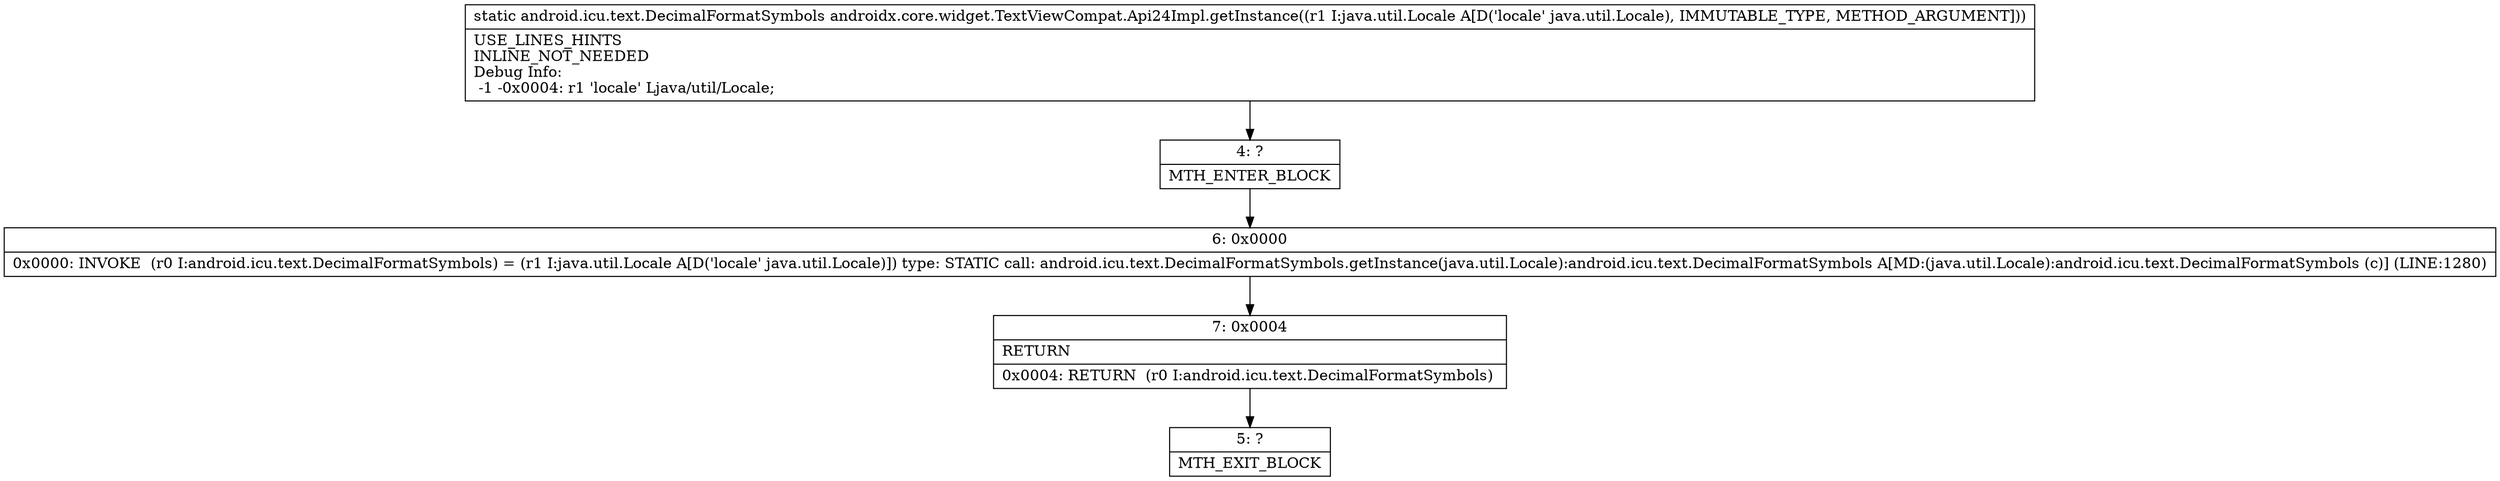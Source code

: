 digraph "CFG forandroidx.core.widget.TextViewCompat.Api24Impl.getInstance(Ljava\/util\/Locale;)Landroid\/icu\/text\/DecimalFormatSymbols;" {
Node_4 [shape=record,label="{4\:\ ?|MTH_ENTER_BLOCK\l}"];
Node_6 [shape=record,label="{6\:\ 0x0000|0x0000: INVOKE  (r0 I:android.icu.text.DecimalFormatSymbols) = (r1 I:java.util.Locale A[D('locale' java.util.Locale)]) type: STATIC call: android.icu.text.DecimalFormatSymbols.getInstance(java.util.Locale):android.icu.text.DecimalFormatSymbols A[MD:(java.util.Locale):android.icu.text.DecimalFormatSymbols (c)] (LINE:1280)\l}"];
Node_7 [shape=record,label="{7\:\ 0x0004|RETURN\l|0x0004: RETURN  (r0 I:android.icu.text.DecimalFormatSymbols) \l}"];
Node_5 [shape=record,label="{5\:\ ?|MTH_EXIT_BLOCK\l}"];
MethodNode[shape=record,label="{static android.icu.text.DecimalFormatSymbols androidx.core.widget.TextViewCompat.Api24Impl.getInstance((r1 I:java.util.Locale A[D('locale' java.util.Locale), IMMUTABLE_TYPE, METHOD_ARGUMENT]))  | USE_LINES_HINTS\lINLINE_NOT_NEEDED\lDebug Info:\l  \-1 \-0x0004: r1 'locale' Ljava\/util\/Locale;\l}"];
MethodNode -> Node_4;Node_4 -> Node_6;
Node_6 -> Node_7;
Node_7 -> Node_5;
}

